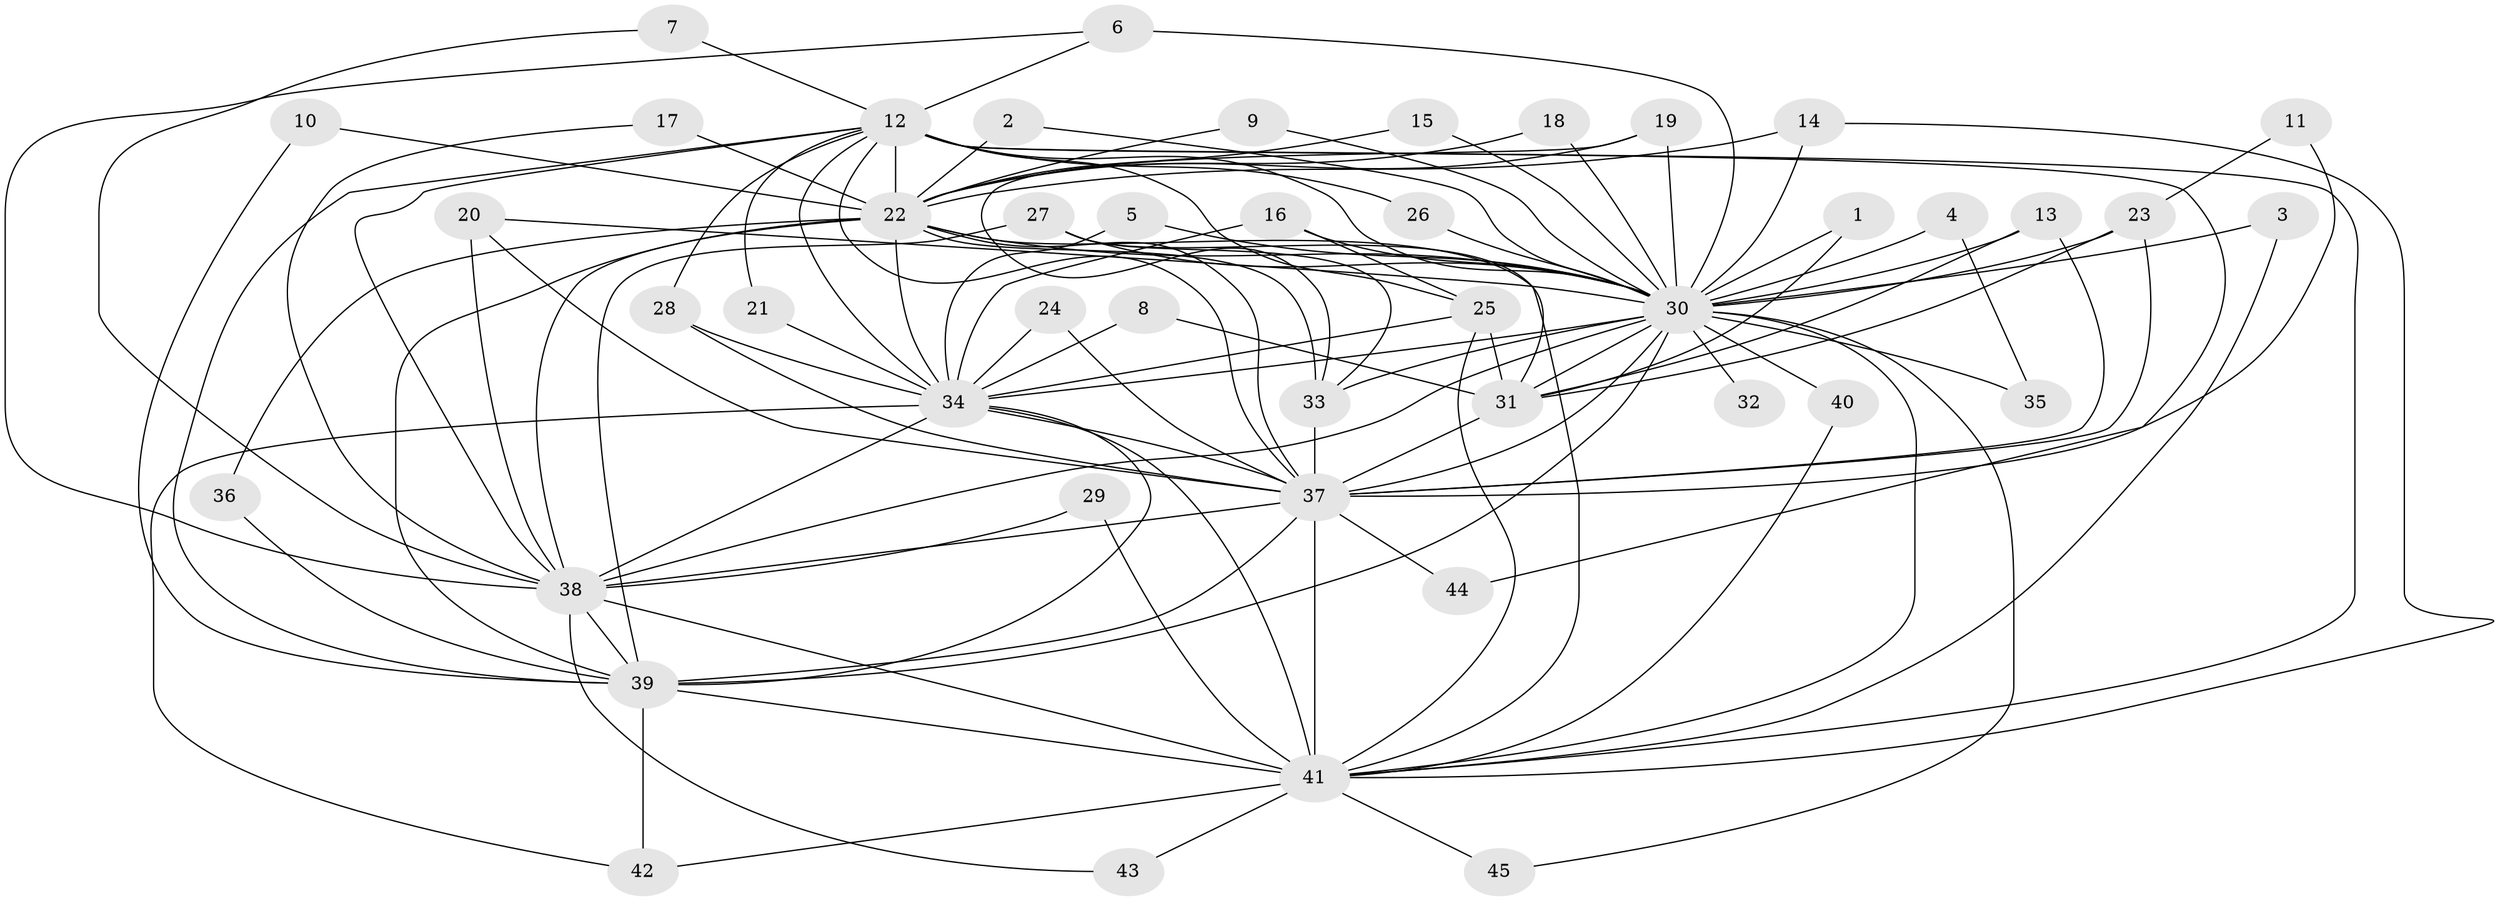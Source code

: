 // original degree distribution, {20: 0.03333333333333333, 39: 0.011111111111111112, 15: 0.011111111111111112, 18: 0.011111111111111112, 13: 0.011111111111111112, 17: 0.011111111111111112, 14: 0.011111111111111112, 16: 0.011111111111111112, 8: 0.011111111111111112, 4: 0.12222222222222222, 10: 0.011111111111111112, 3: 0.13333333333333333, 5: 0.022222222222222223, 2: 0.5777777777777777, 6: 0.011111111111111112}
// Generated by graph-tools (version 1.1) at 2025/49/03/09/25 03:49:45]
// undirected, 45 vertices, 114 edges
graph export_dot {
graph [start="1"]
  node [color=gray90,style=filled];
  1;
  2;
  3;
  4;
  5;
  6;
  7;
  8;
  9;
  10;
  11;
  12;
  13;
  14;
  15;
  16;
  17;
  18;
  19;
  20;
  21;
  22;
  23;
  24;
  25;
  26;
  27;
  28;
  29;
  30;
  31;
  32;
  33;
  34;
  35;
  36;
  37;
  38;
  39;
  40;
  41;
  42;
  43;
  44;
  45;
  1 -- 30 [weight=1.0];
  1 -- 31 [weight=1.0];
  2 -- 22 [weight=1.0];
  2 -- 30 [weight=1.0];
  3 -- 30 [weight=1.0];
  3 -- 41 [weight=1.0];
  4 -- 30 [weight=2.0];
  4 -- 35 [weight=1.0];
  5 -- 30 [weight=1.0];
  5 -- 34 [weight=1.0];
  6 -- 12 [weight=1.0];
  6 -- 30 [weight=2.0];
  6 -- 38 [weight=1.0];
  7 -- 12 [weight=1.0];
  7 -- 38 [weight=1.0];
  8 -- 31 [weight=1.0];
  8 -- 34 [weight=1.0];
  9 -- 22 [weight=1.0];
  9 -- 30 [weight=1.0];
  10 -- 22 [weight=1.0];
  10 -- 39 [weight=1.0];
  11 -- 23 [weight=1.0];
  11 -- 37 [weight=1.0];
  12 -- 21 [weight=1.0];
  12 -- 22 [weight=2.0];
  12 -- 25 [weight=1.0];
  12 -- 26 [weight=1.0];
  12 -- 28 [weight=1.0];
  12 -- 30 [weight=3.0];
  12 -- 34 [weight=1.0];
  12 -- 37 [weight=1.0];
  12 -- 38 [weight=2.0];
  12 -- 39 [weight=1.0];
  12 -- 41 [weight=1.0];
  12 -- 44 [weight=1.0];
  13 -- 30 [weight=1.0];
  13 -- 31 [weight=1.0];
  13 -- 37 [weight=1.0];
  14 -- 22 [weight=1.0];
  14 -- 30 [weight=2.0];
  14 -- 41 [weight=1.0];
  15 -- 22 [weight=1.0];
  15 -- 30 [weight=1.0];
  16 -- 25 [weight=1.0];
  16 -- 30 [weight=2.0];
  16 -- 34 [weight=1.0];
  17 -- 22 [weight=1.0];
  17 -- 38 [weight=1.0];
  18 -- 22 [weight=1.0];
  18 -- 30 [weight=1.0];
  19 -- 22 [weight=1.0];
  19 -- 30 [weight=3.0];
  19 -- 33 [weight=1.0];
  20 -- 30 [weight=1.0];
  20 -- 37 [weight=1.0];
  20 -- 38 [weight=2.0];
  21 -- 34 [weight=1.0];
  22 -- 30 [weight=2.0];
  22 -- 33 [weight=1.0];
  22 -- 34 [weight=3.0];
  22 -- 36 [weight=1.0];
  22 -- 37 [weight=2.0];
  22 -- 38 [weight=4.0];
  22 -- 39 [weight=2.0];
  22 -- 41 [weight=2.0];
  23 -- 30 [weight=2.0];
  23 -- 31 [weight=1.0];
  23 -- 37 [weight=1.0];
  24 -- 34 [weight=1.0];
  24 -- 37 [weight=1.0];
  25 -- 31 [weight=1.0];
  25 -- 34 [weight=1.0];
  25 -- 41 [weight=1.0];
  26 -- 30 [weight=2.0];
  27 -- 30 [weight=1.0];
  27 -- 31 [weight=1.0];
  27 -- 33 [weight=1.0];
  27 -- 39 [weight=1.0];
  28 -- 34 [weight=1.0];
  28 -- 37 [weight=1.0];
  29 -- 38 [weight=1.0];
  29 -- 41 [weight=1.0];
  30 -- 31 [weight=1.0];
  30 -- 32 [weight=2.0];
  30 -- 33 [weight=1.0];
  30 -- 34 [weight=2.0];
  30 -- 35 [weight=1.0];
  30 -- 37 [weight=1.0];
  30 -- 38 [weight=2.0];
  30 -- 39 [weight=3.0];
  30 -- 40 [weight=2.0];
  30 -- 41 [weight=1.0];
  30 -- 45 [weight=1.0];
  31 -- 37 [weight=1.0];
  33 -- 37 [weight=1.0];
  34 -- 37 [weight=1.0];
  34 -- 38 [weight=3.0];
  34 -- 39 [weight=1.0];
  34 -- 41 [weight=3.0];
  34 -- 42 [weight=1.0];
  36 -- 39 [weight=1.0];
  37 -- 38 [weight=3.0];
  37 -- 39 [weight=1.0];
  37 -- 41 [weight=1.0];
  37 -- 44 [weight=1.0];
  38 -- 39 [weight=3.0];
  38 -- 41 [weight=3.0];
  38 -- 43 [weight=1.0];
  39 -- 41 [weight=1.0];
  39 -- 42 [weight=1.0];
  40 -- 41 [weight=1.0];
  41 -- 42 [weight=1.0];
  41 -- 43 [weight=1.0];
  41 -- 45 [weight=1.0];
}
